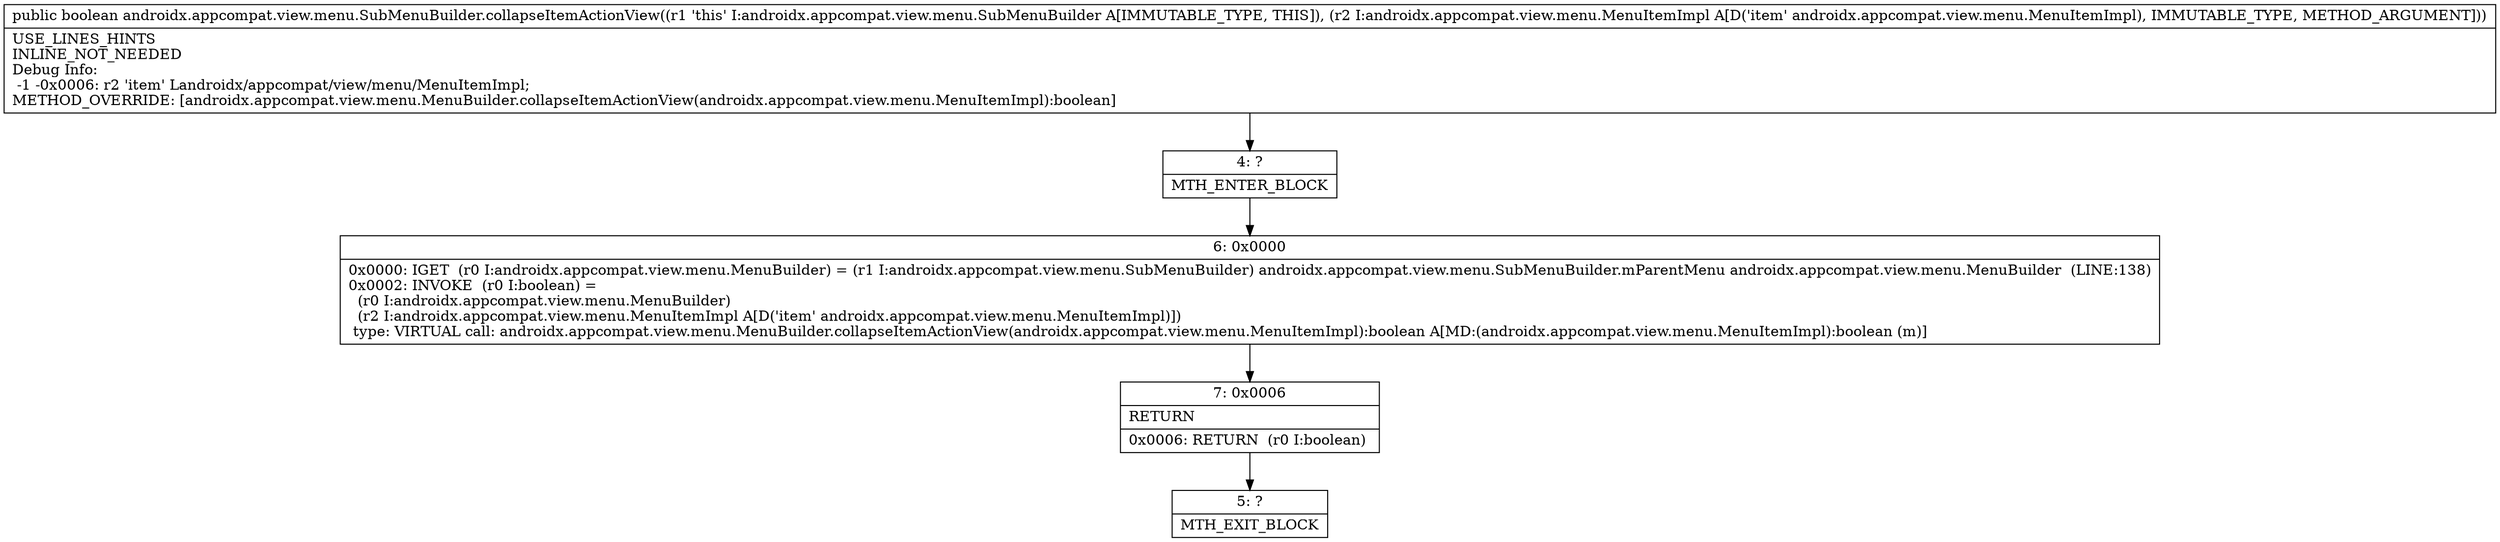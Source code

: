 digraph "CFG forandroidx.appcompat.view.menu.SubMenuBuilder.collapseItemActionView(Landroidx\/appcompat\/view\/menu\/MenuItemImpl;)Z" {
Node_4 [shape=record,label="{4\:\ ?|MTH_ENTER_BLOCK\l}"];
Node_6 [shape=record,label="{6\:\ 0x0000|0x0000: IGET  (r0 I:androidx.appcompat.view.menu.MenuBuilder) = (r1 I:androidx.appcompat.view.menu.SubMenuBuilder) androidx.appcompat.view.menu.SubMenuBuilder.mParentMenu androidx.appcompat.view.menu.MenuBuilder  (LINE:138)\l0x0002: INVOKE  (r0 I:boolean) = \l  (r0 I:androidx.appcompat.view.menu.MenuBuilder)\l  (r2 I:androidx.appcompat.view.menu.MenuItemImpl A[D('item' androidx.appcompat.view.menu.MenuItemImpl)])\l type: VIRTUAL call: androidx.appcompat.view.menu.MenuBuilder.collapseItemActionView(androidx.appcompat.view.menu.MenuItemImpl):boolean A[MD:(androidx.appcompat.view.menu.MenuItemImpl):boolean (m)]\l}"];
Node_7 [shape=record,label="{7\:\ 0x0006|RETURN\l|0x0006: RETURN  (r0 I:boolean) \l}"];
Node_5 [shape=record,label="{5\:\ ?|MTH_EXIT_BLOCK\l}"];
MethodNode[shape=record,label="{public boolean androidx.appcompat.view.menu.SubMenuBuilder.collapseItemActionView((r1 'this' I:androidx.appcompat.view.menu.SubMenuBuilder A[IMMUTABLE_TYPE, THIS]), (r2 I:androidx.appcompat.view.menu.MenuItemImpl A[D('item' androidx.appcompat.view.menu.MenuItemImpl), IMMUTABLE_TYPE, METHOD_ARGUMENT]))  | USE_LINES_HINTS\lINLINE_NOT_NEEDED\lDebug Info:\l  \-1 \-0x0006: r2 'item' Landroidx\/appcompat\/view\/menu\/MenuItemImpl;\lMETHOD_OVERRIDE: [androidx.appcompat.view.menu.MenuBuilder.collapseItemActionView(androidx.appcompat.view.menu.MenuItemImpl):boolean]\l}"];
MethodNode -> Node_4;Node_4 -> Node_6;
Node_6 -> Node_7;
Node_7 -> Node_5;
}

